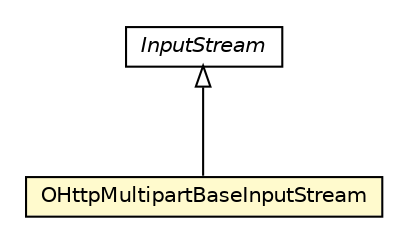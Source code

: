 #!/usr/local/bin/dot
#
# Class diagram 
# Generated by UMLGraph version R5_6-24-gf6e263 (http://www.umlgraph.org/)
#

digraph G {
	edge [fontname="Helvetica",fontsize=10,labelfontname="Helvetica",labelfontsize=10];
	node [fontname="Helvetica",fontsize=10,shape=plaintext];
	nodesep=0.25;
	ranksep=0.5;
	// com.orientechnologies.orient.server.network.protocol.http.multipart.OHttpMultipartBaseInputStream
	c1932306 [label=<<table title="com.orientechnologies.orient.server.network.protocol.http.multipart.OHttpMultipartBaseInputStream" border="0" cellborder="1" cellspacing="0" cellpadding="2" port="p" bgcolor="lemonChiffon" href="./OHttpMultipartBaseInputStream.html">
		<tr><td><table border="0" cellspacing="0" cellpadding="1">
<tr><td align="center" balign="center"> OHttpMultipartBaseInputStream </td></tr>
		</table></td></tr>
		</table>>, URL="./OHttpMultipartBaseInputStream.html", fontname="Helvetica", fontcolor="black", fontsize=10.0];
	//com.orientechnologies.orient.server.network.protocol.http.multipart.OHttpMultipartBaseInputStream extends java.io.InputStream
	c1932619:p -> c1932306:p [dir=back,arrowtail=empty];
	// java.io.InputStream
	c1932619 [label=<<table title="java.io.InputStream" border="0" cellborder="1" cellspacing="0" cellpadding="2" port="p" href="http://java.sun.com/j2se/1.4.2/docs/api/java/io/InputStream.html">
		<tr><td><table border="0" cellspacing="0" cellpadding="1">
<tr><td align="center" balign="center"><font face="Helvetica-Oblique"> InputStream </font></td></tr>
		</table></td></tr>
		</table>>, URL="http://java.sun.com/j2se/1.4.2/docs/api/java/io/InputStream.html", fontname="Helvetica", fontcolor="black", fontsize=10.0];
}

